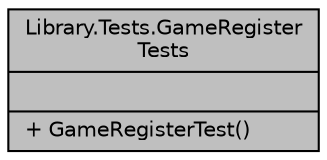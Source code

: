 digraph "Library.Tests.GameRegisterTests"
{
 // INTERACTIVE_SVG=YES
 // LATEX_PDF_SIZE
  edge [fontname="Helvetica",fontsize="10",labelfontname="Helvetica",labelfontsize="10"];
  node [fontname="Helvetica",fontsize="10",shape=record];
  Node1 [label="{Library.Tests.GameRegister\lTests\n||+ GameRegisterTest()\l}",height=0.2,width=0.4,color="black", fillcolor="grey75", style="filled", fontcolor="black",tooltip="Se testea GameRegister"];
}
